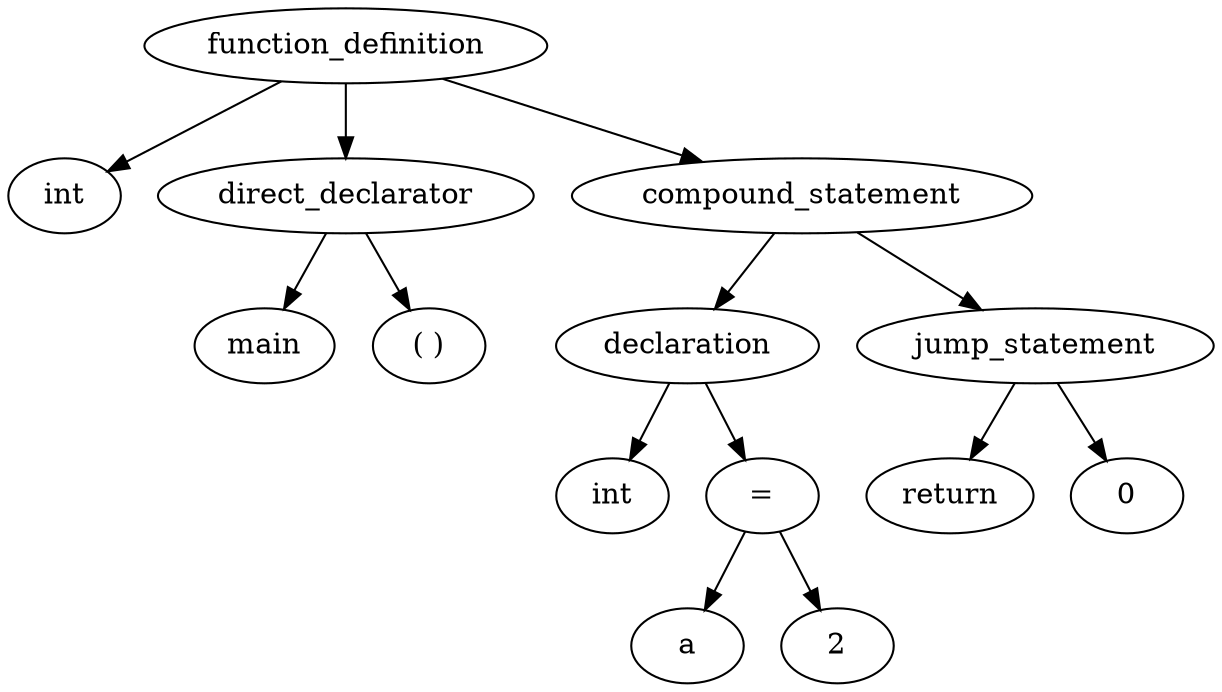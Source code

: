 digraph G {
	ordering=out;
	1 [label="int"];
	2 [label="main"];
	3 [label="direct_declarator"];
	4 [label="( )"];
	3 -> 2;
	3 -> 4;
	5 [label="int"];
	6 [label="a"];
	7 [label="2"];
	8 [label="="];
	8 -> 6;
	8 -> 7;
	10 [label="declaration"];
	10 -> 5;
	10 -> 8;
	12 [label="0"];
	13 [label="return"];
	14 [label="jump_statement"];
	14 -> 13;
	14 -> 12;
	16 [label="compound_statement"];
	16 -> 10;
	16 -> 14;
	18 [label="function_definition"];
	18 -> 1;
	18 -> 3;
	18 -> 16;
}
